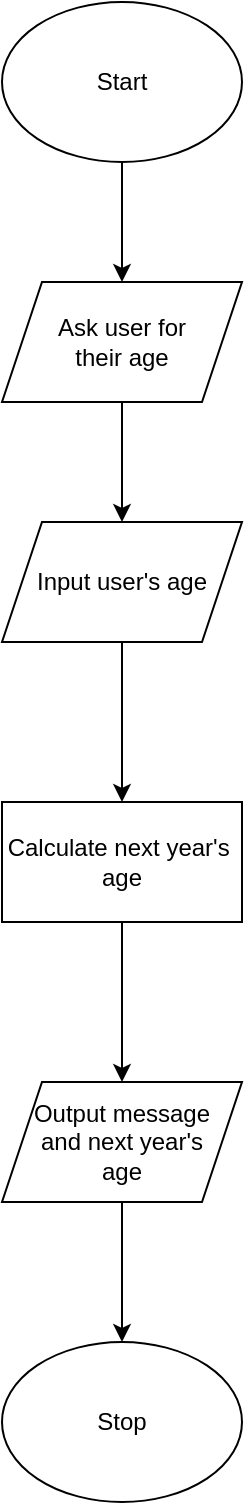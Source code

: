<mxfile version="13.6.2" type="device"><diagram id="6Gf-LpseTqPUClTAQF7J" name="Page-1"><mxGraphModel dx="1086" dy="806" grid="1" gridSize="10" guides="1" tooltips="1" connect="1" arrows="1" fold="1" page="1" pageScale="1" pageWidth="850" pageHeight="1100" math="0" shadow="0"><root><mxCell id="0"/><mxCell id="1" parent="0"/><mxCell id="ztwPFNjBrudpryMoyXFs-3" value="" style="edgeStyle=orthogonalEdgeStyle;rounded=0;orthogonalLoop=1;jettySize=auto;html=1;" edge="1" parent="1" source="ztwPFNjBrudpryMoyXFs-1" target="ztwPFNjBrudpryMoyXFs-2"><mxGeometry relative="1" as="geometry"/></mxCell><mxCell id="ztwPFNjBrudpryMoyXFs-1" value="Start" style="ellipse;whiteSpace=wrap;html=1;" vertex="1" parent="1"><mxGeometry x="10" y="10" width="120" height="80" as="geometry"/></mxCell><mxCell id="ztwPFNjBrudpryMoyXFs-5" value="" style="edgeStyle=orthogonalEdgeStyle;rounded=0;orthogonalLoop=1;jettySize=auto;html=1;" edge="1" parent="1" source="ztwPFNjBrudpryMoyXFs-2" target="ztwPFNjBrudpryMoyXFs-4"><mxGeometry relative="1" as="geometry"/></mxCell><mxCell id="ztwPFNjBrudpryMoyXFs-2" value="Ask user for&lt;br&gt;their age" style="shape=parallelogram;perimeter=parallelogramPerimeter;whiteSpace=wrap;html=1;fixedSize=1;" vertex="1" parent="1"><mxGeometry x="10" y="150" width="120" height="60" as="geometry"/></mxCell><mxCell id="ztwPFNjBrudpryMoyXFs-7" value="" style="edgeStyle=orthogonalEdgeStyle;rounded=0;orthogonalLoop=1;jettySize=auto;html=1;" edge="1" parent="1" source="ztwPFNjBrudpryMoyXFs-4" target="ztwPFNjBrudpryMoyXFs-6"><mxGeometry relative="1" as="geometry"/></mxCell><mxCell id="ztwPFNjBrudpryMoyXFs-4" value="Input user's age" style="shape=parallelogram;perimeter=parallelogramPerimeter;whiteSpace=wrap;html=1;fixedSize=1;" vertex="1" parent="1"><mxGeometry x="10" y="270" width="120" height="60" as="geometry"/></mxCell><mxCell id="ztwPFNjBrudpryMoyXFs-9" value="" style="edgeStyle=orthogonalEdgeStyle;rounded=0;orthogonalLoop=1;jettySize=auto;html=1;" edge="1" parent="1" source="ztwPFNjBrudpryMoyXFs-6" target="ztwPFNjBrudpryMoyXFs-8"><mxGeometry relative="1" as="geometry"/></mxCell><mxCell id="ztwPFNjBrudpryMoyXFs-6" value="Calculate next year's&amp;nbsp;&lt;br&gt;age" style="whiteSpace=wrap;html=1;" vertex="1" parent="1"><mxGeometry x="10" y="410" width="120" height="60" as="geometry"/></mxCell><mxCell id="ztwPFNjBrudpryMoyXFs-11" value="" style="edgeStyle=orthogonalEdgeStyle;rounded=0;orthogonalLoop=1;jettySize=auto;html=1;" edge="1" parent="1" source="ztwPFNjBrudpryMoyXFs-8" target="ztwPFNjBrudpryMoyXFs-10"><mxGeometry relative="1" as="geometry"/></mxCell><mxCell id="ztwPFNjBrudpryMoyXFs-8" value="Output message&lt;br&gt;and next year's&lt;br&gt;age" style="shape=parallelogram;perimeter=parallelogramPerimeter;whiteSpace=wrap;html=1;fixedSize=1;" vertex="1" parent="1"><mxGeometry x="10" y="550" width="120" height="60" as="geometry"/></mxCell><mxCell id="ztwPFNjBrudpryMoyXFs-10" value="Stop" style="ellipse;whiteSpace=wrap;html=1;" vertex="1" parent="1"><mxGeometry x="10" y="680" width="120" height="80" as="geometry"/></mxCell></root></mxGraphModel></diagram></mxfile>
